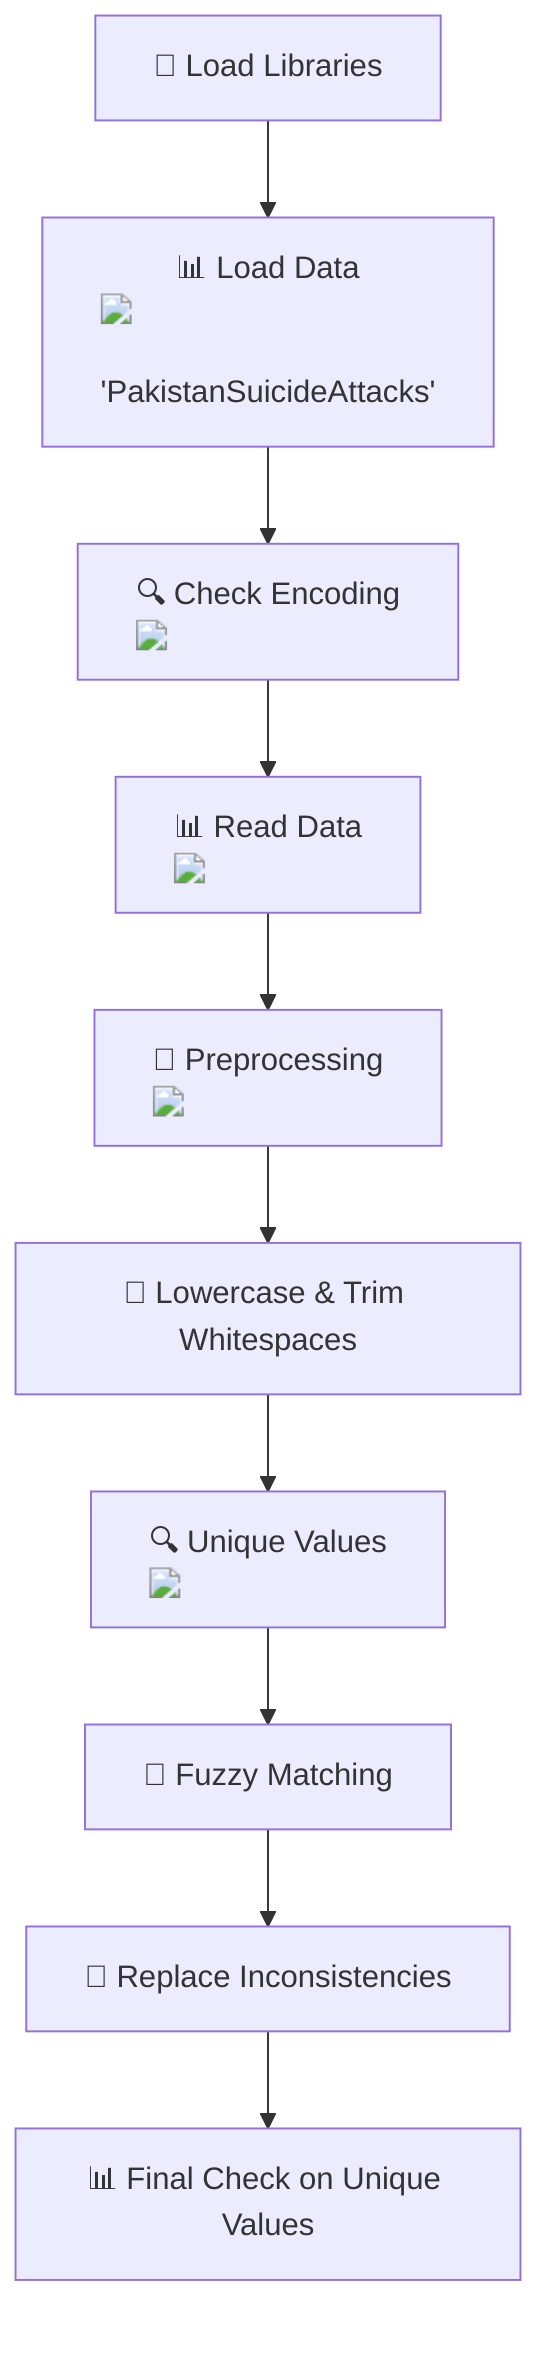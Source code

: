 graph TD;
    A["📂 Load Libraries"] --> B["📊 Load Data <img src='icons/file.svg' /> <br/> 'PakistanSuicideAttacks'"];
    B --> C["🔍 Check Encoding <img src='icons/database.svg' />"];
    C --> D["📊 Read Data <img src='icons/table.svg' />"];
    D --> E["🧹 Preprocessing <img src='icons/column_split.svg' />"];
    E --> F["🧽 Lowercase & Trim Whitespaces"];
    F --> G["🔍 Unique Values <img src='icons/row_split.svg' />"];
    G --> H["🤖 Fuzzy Matching"];
    H --> I["🔄 Replace Inconsistencies"];
    I --> J["📊 Final Check on Unique Values"];